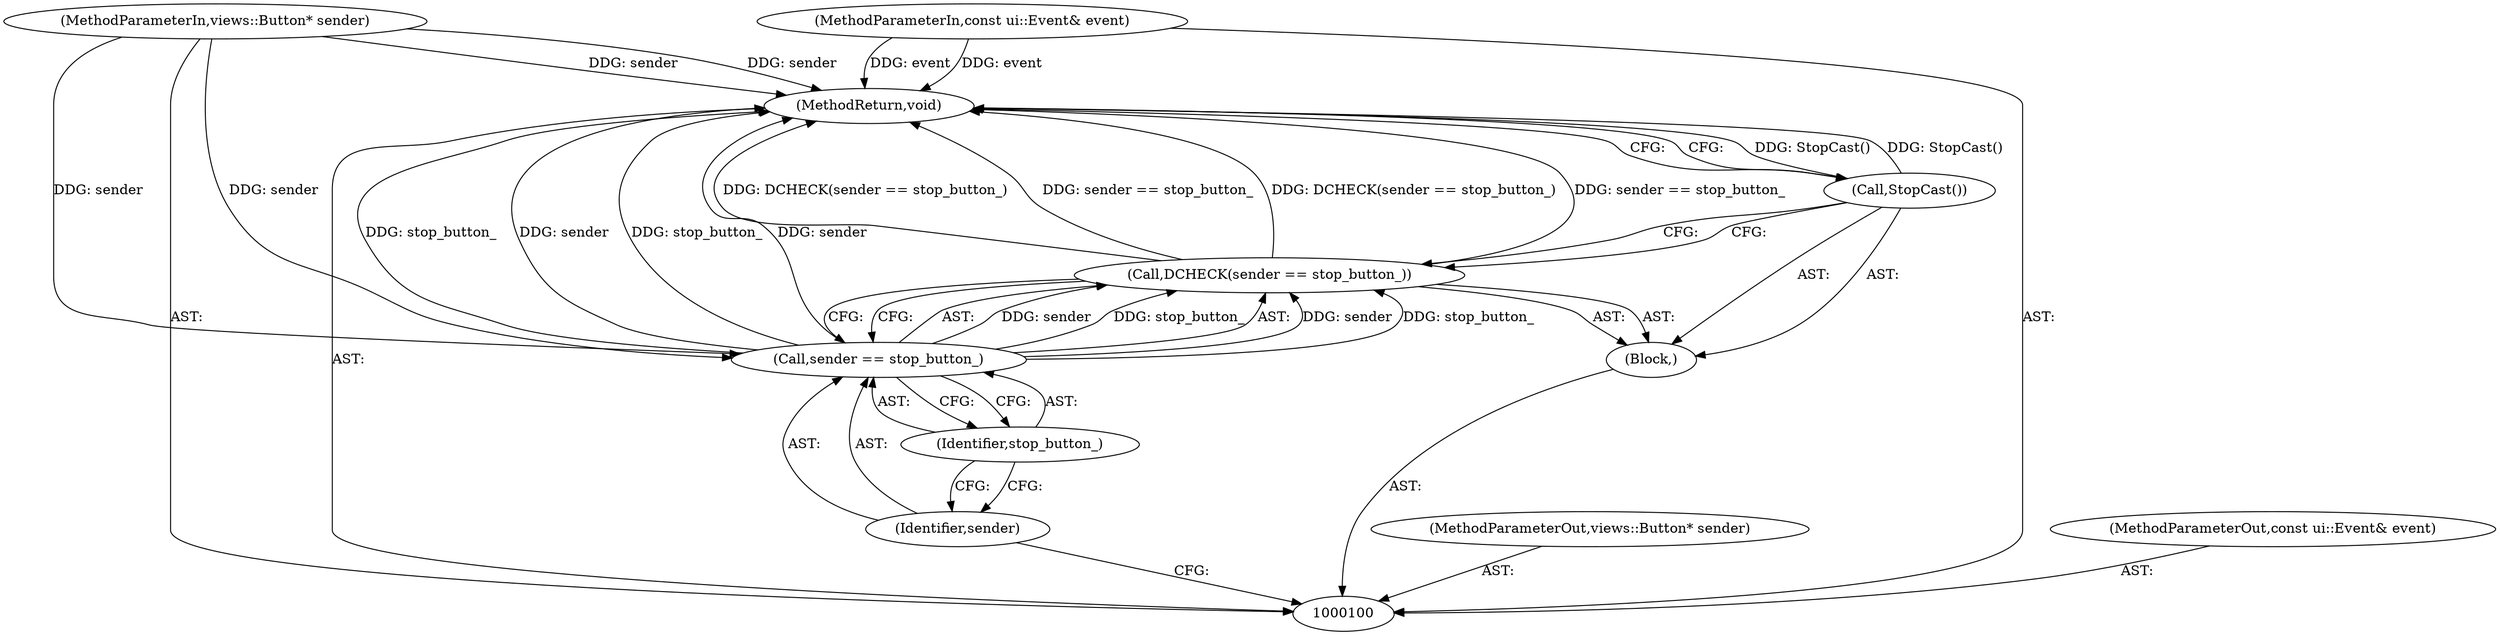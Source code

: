 digraph "1_Chrome_1924f747637265f563892b8f56a64391f6208194" {
"1000109" [label="(MethodReturn,void)"];
"1000101" [label="(MethodParameterIn,views::Button* sender)"];
"1000127" [label="(MethodParameterOut,views::Button* sender)"];
"1000102" [label="(MethodParameterIn,const ui::Event& event)"];
"1000128" [label="(MethodParameterOut,const ui::Event& event)"];
"1000103" [label="(Block,)"];
"1000105" [label="(Call,sender == stop_button_)"];
"1000106" [label="(Identifier,sender)"];
"1000107" [label="(Identifier,stop_button_)"];
"1000104" [label="(Call,DCHECK(sender == stop_button_))"];
"1000108" [label="(Call,StopCast())"];
"1000109" -> "1000100"  [label="AST: "];
"1000109" -> "1000108"  [label="CFG: "];
"1000108" -> "1000109"  [label="DDG: StopCast()"];
"1000105" -> "1000109"  [label="DDG: stop_button_"];
"1000105" -> "1000109"  [label="DDG: sender"];
"1000104" -> "1000109"  [label="DDG: DCHECK(sender == stop_button_)"];
"1000104" -> "1000109"  [label="DDG: sender == stop_button_"];
"1000102" -> "1000109"  [label="DDG: event"];
"1000101" -> "1000109"  [label="DDG: sender"];
"1000101" -> "1000100"  [label="AST: "];
"1000101" -> "1000109"  [label="DDG: sender"];
"1000101" -> "1000105"  [label="DDG: sender"];
"1000127" -> "1000100"  [label="AST: "];
"1000102" -> "1000100"  [label="AST: "];
"1000102" -> "1000109"  [label="DDG: event"];
"1000128" -> "1000100"  [label="AST: "];
"1000103" -> "1000100"  [label="AST: "];
"1000104" -> "1000103"  [label="AST: "];
"1000108" -> "1000103"  [label="AST: "];
"1000105" -> "1000104"  [label="AST: "];
"1000105" -> "1000107"  [label="CFG: "];
"1000106" -> "1000105"  [label="AST: "];
"1000107" -> "1000105"  [label="AST: "];
"1000104" -> "1000105"  [label="CFG: "];
"1000105" -> "1000109"  [label="DDG: stop_button_"];
"1000105" -> "1000109"  [label="DDG: sender"];
"1000105" -> "1000104"  [label="DDG: sender"];
"1000105" -> "1000104"  [label="DDG: stop_button_"];
"1000101" -> "1000105"  [label="DDG: sender"];
"1000106" -> "1000105"  [label="AST: "];
"1000106" -> "1000100"  [label="CFG: "];
"1000107" -> "1000106"  [label="CFG: "];
"1000107" -> "1000105"  [label="AST: "];
"1000107" -> "1000106"  [label="CFG: "];
"1000105" -> "1000107"  [label="CFG: "];
"1000104" -> "1000103"  [label="AST: "];
"1000104" -> "1000105"  [label="CFG: "];
"1000105" -> "1000104"  [label="AST: "];
"1000108" -> "1000104"  [label="CFG: "];
"1000104" -> "1000109"  [label="DDG: DCHECK(sender == stop_button_)"];
"1000104" -> "1000109"  [label="DDG: sender == stop_button_"];
"1000105" -> "1000104"  [label="DDG: sender"];
"1000105" -> "1000104"  [label="DDG: stop_button_"];
"1000108" -> "1000103"  [label="AST: "];
"1000108" -> "1000104"  [label="CFG: "];
"1000109" -> "1000108"  [label="CFG: "];
"1000108" -> "1000109"  [label="DDG: StopCast()"];
}

